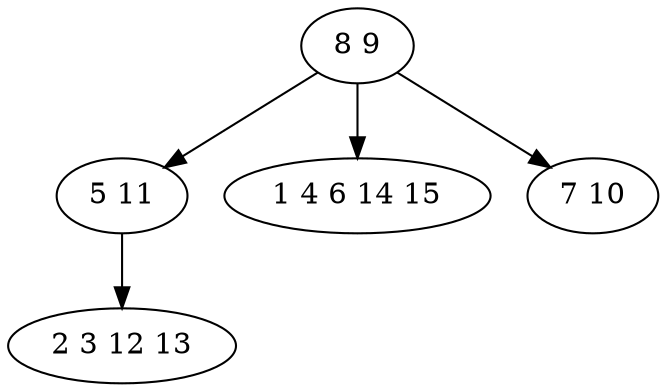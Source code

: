 digraph true_tree {
	"0" -> "1"
	"1" -> "2"
	"0" -> "3"
	"0" -> "4"
	"0" [label="8 9"];
	"1" [label="5 11"];
	"2" [label="2 3 12 13"];
	"3" [label="1 4 6 14 15"];
	"4" [label="7 10"];
}
